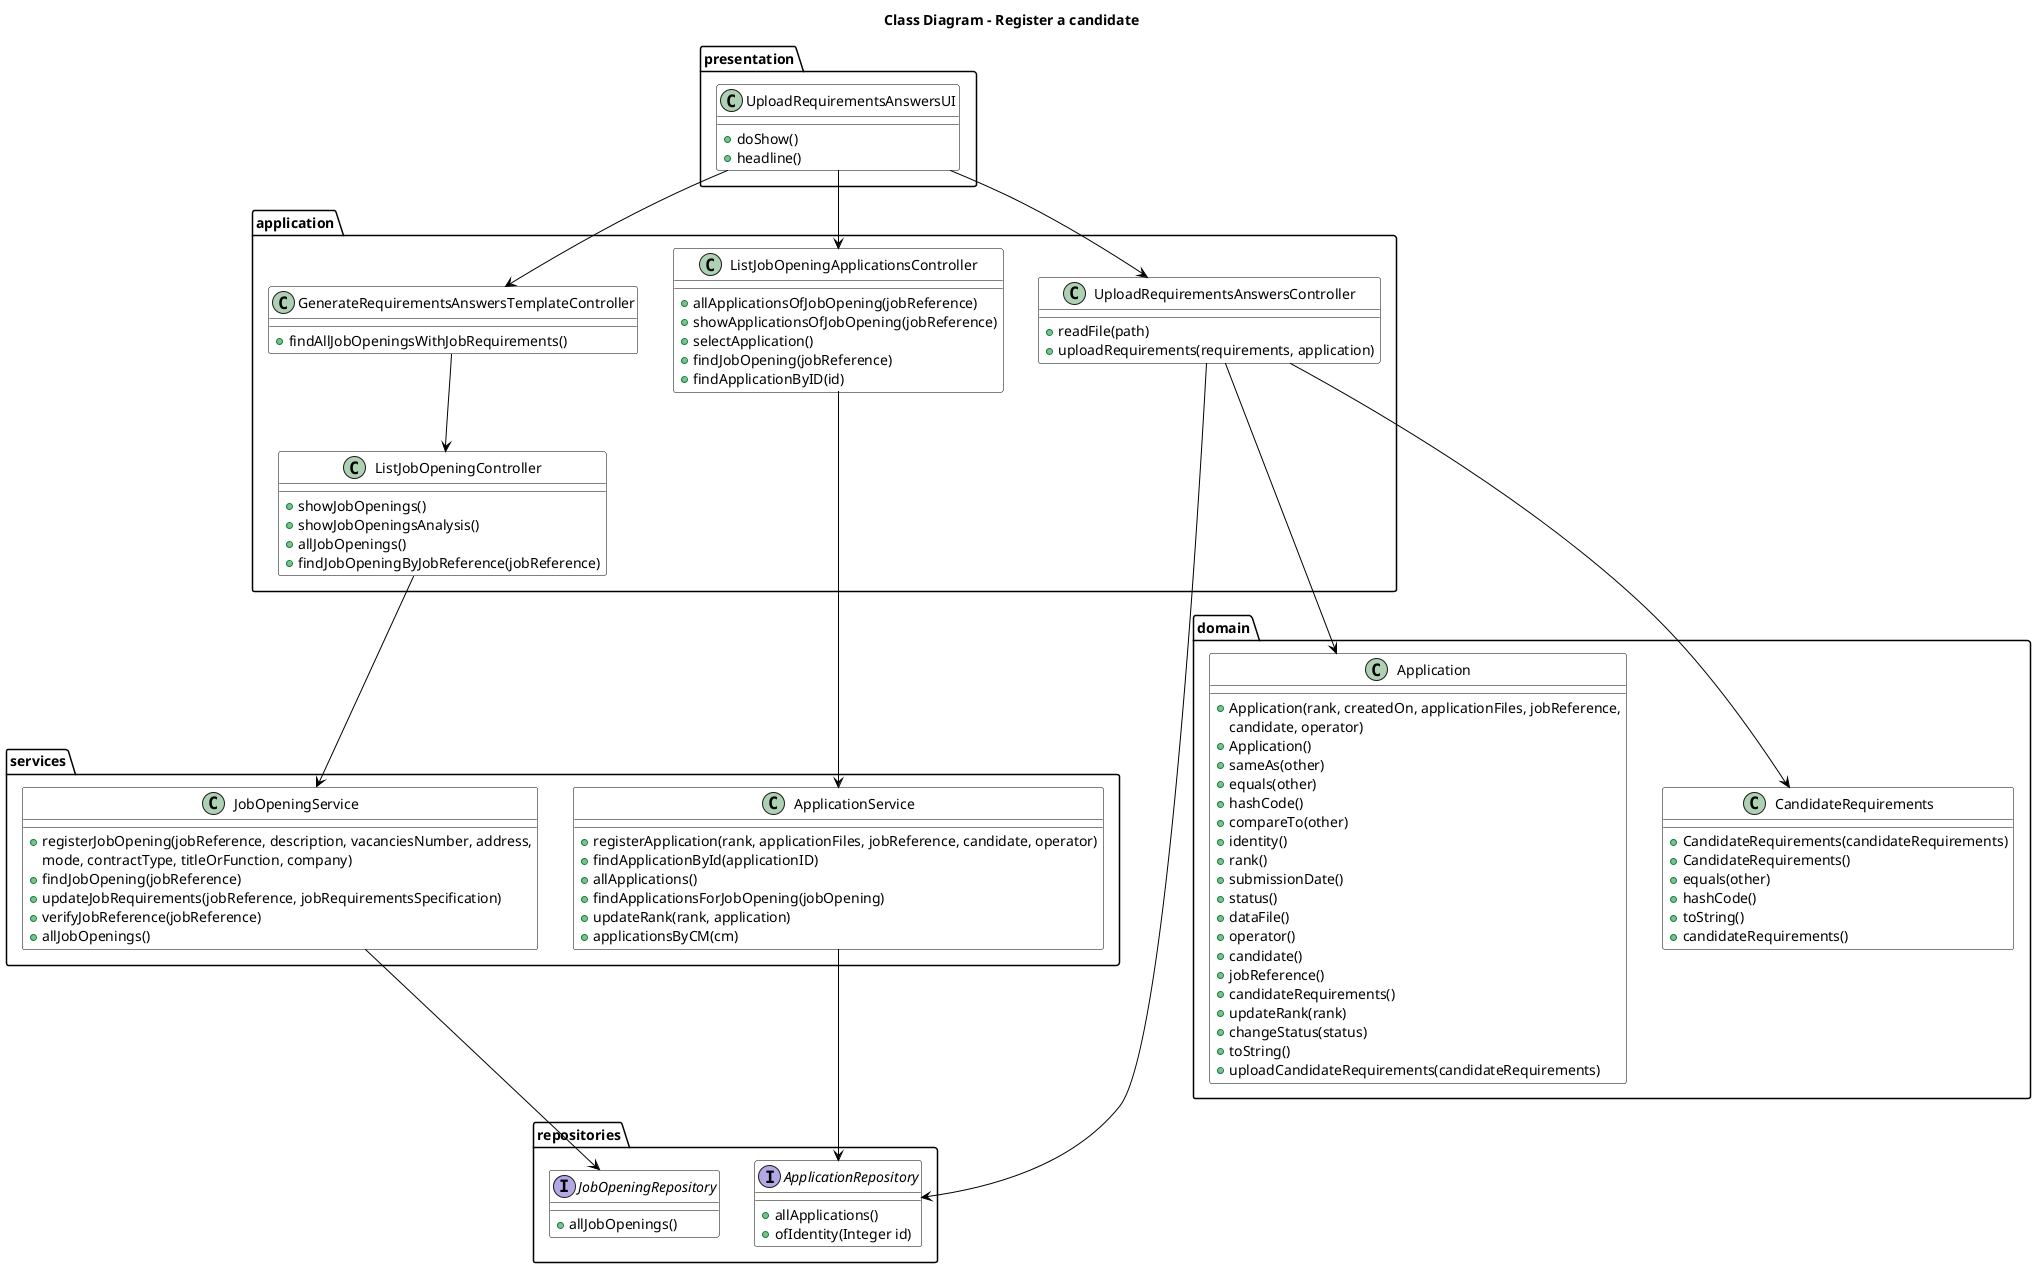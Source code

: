 @startuml
skinparam class {
    BackgroundColor White
    ArrowColor Black
    BorderColor Black
    FontColor Black
    FontSize 14
}

Title "Class Diagram - Register a candidate"

package "presentation" {
    class UploadRequirementsAnswersUI {
        + doShow()
        + headline()
    }
}

package "application" {
    class GenerateRequirementsAnswersTemplateController {
        + findAllJobOpeningsWithJobRequirements()
    }
    class UploadRequirementsAnswersController {
        + readFile(path)
        + uploadRequirements(requirements, application)
    }
    class ListJobOpeningApplicationsController {
        + allApplicationsOfJobOpening(jobReference)
        + showApplicationsOfJobOpening(jobReference)
        + selectApplication()
        + findJobOpening(jobReference)
        + findApplicationByID(id)
    }
    class ListJobOpeningController {
        + showJobOpenings()
        + showJobOpeningsAnalysis()
        + allJobOpenings()
        + findJobOpeningByJobReference(jobReference)
    }
}

package "repositories" {
    interface JobOpeningRepository {
        + allJobOpenings()
    }

    interface ApplicationRepository {
        + allApplications()
        + ofIdentity(Integer id)
    }
}

package "domain" {
    class Application {
        + Application(rank, createdOn, applicationFiles, jobReference,
            candidate, operator)
        + Application()
        + sameAs(other)
        + equals(other)
        + hashCode()
        + compareTo(other)
        + identity()
        + rank()
        + submissionDate()
        + status()
        + dataFile()
        + operator()
        + candidate()
        + jobReference()
        + candidateRequirements()
        + updateRank(rank)
        + changeStatus(status)
        + toString()
        + uploadCandidateRequirements(candidateRequirements)
    }

    class CandidateRequirements {
        + CandidateRequirements(candidateRequirements)
        + CandidateRequirements()
        + equals(other)
        + hashCode()
        + toString()
        + candidateRequirements()
    }
}

package "services" {
    class JobOpeningService {
        + registerJobOpening(jobReference, description, vacanciesNumber, address,
            mode, contractType, titleOrFunction, company)
        + findJobOpening(jobReference)
        + updateJobRequirements(jobReference, jobRequirementsSpecification)
        + verifyJobReference(jobReference)
        + allJobOpenings()
    }

    class ApplicationService {
        + registerApplication(rank, applicationFiles, jobReference, candidate, operator)
        + findApplicationById(applicationID)
        + allApplications()
        + findApplicationsForJobOpening(jobOpening)
        + updateRank(rank, application)
        + applicationsByCM(cm)
    }
}

UploadRequirementsAnswersUI --> GenerateRequirementsAnswersTemplateController

GenerateRequirementsAnswersTemplateController --> ListJobOpeningController

ListJobOpeningController --> JobOpeningService

JobOpeningService --> JobOpeningRepository

UploadRequirementsAnswersUI --> ListJobOpeningApplicationsController

ListJobOpeningApplicationsController --> ApplicationService

ApplicationService --> ApplicationRepository

UploadRequirementsAnswersUI --> UploadRequirementsAnswersController

UploadRequirementsAnswersController ---> CandidateRequirements

UploadRequirementsAnswersController ---> Application

UploadRequirementsAnswersController ---> ApplicationRepository



@enduml